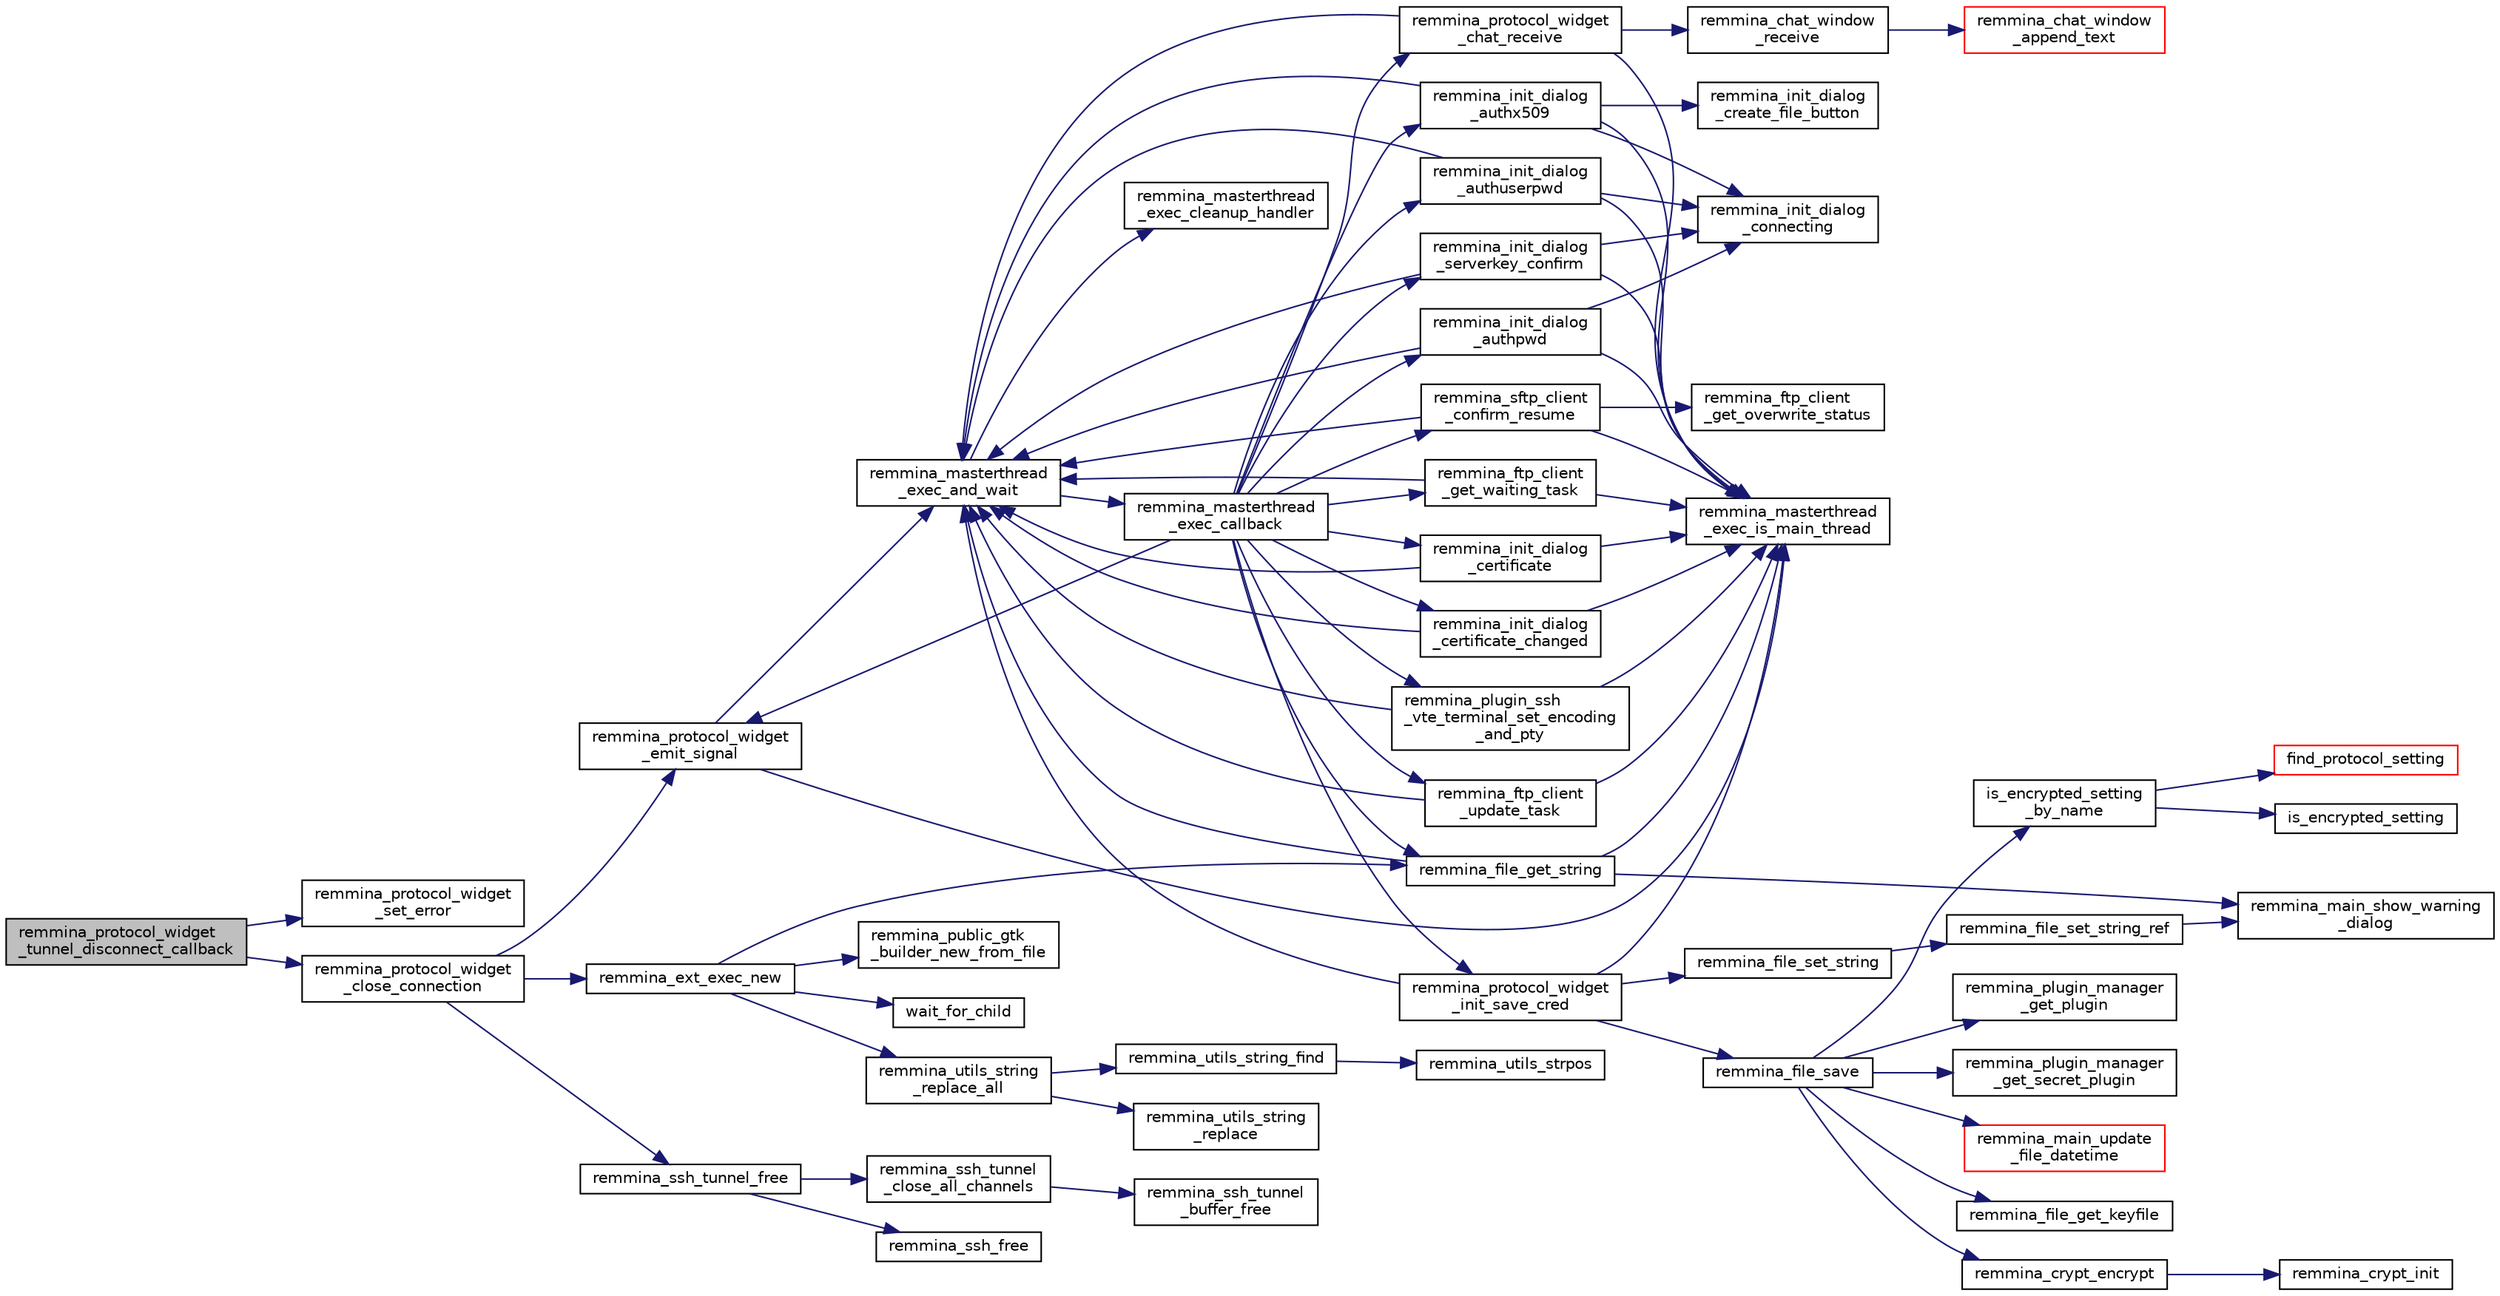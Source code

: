 digraph "remmina_protocol_widget_tunnel_disconnect_callback"
{
  edge [fontname="Helvetica",fontsize="10",labelfontname="Helvetica",labelfontsize="10"];
  node [fontname="Helvetica",fontsize="10",shape=record];
  rankdir="LR";
  Node4548 [label="remmina_protocol_widget\l_tunnel_disconnect_callback",height=0.2,width=0.4,color="black", fillcolor="grey75", style="filled", fontcolor="black"];
  Node4548 -> Node4549 [color="midnightblue",fontsize="10",style="solid",fontname="Helvetica"];
  Node4549 [label="remmina_protocol_widget\l_set_error",height=0.2,width=0.4,color="black", fillcolor="white", style="filled",URL="$remmina__protocol__widget_8c.html#a95088334da86faf9520383629fff48af"];
  Node4548 -> Node4550 [color="midnightblue",fontsize="10",style="solid",fontname="Helvetica"];
  Node4550 [label="remmina_protocol_widget\l_close_connection",height=0.2,width=0.4,color="black", fillcolor="white", style="filled",URL="$remmina__protocol__widget_8c.html#a326a430fe4d298e3564d9fd5b7945a82"];
  Node4550 -> Node4551 [color="midnightblue",fontsize="10",style="solid",fontname="Helvetica"];
  Node4551 [label="remmina_protocol_widget\l_emit_signal",height=0.2,width=0.4,color="black", fillcolor="white", style="filled",URL="$remmina__protocol__widget_8c.html#ac3e5a7f14aef4adb2e57d35e9c180b3b"];
  Node4551 -> Node4552 [color="midnightblue",fontsize="10",style="solid",fontname="Helvetica"];
  Node4552 [label="remmina_masterthread\l_exec_is_main_thread",height=0.2,width=0.4,color="black", fillcolor="white", style="filled",URL="$remmina__masterthread__exec_8c.html#a3a52e863a3a3da6da6bb5d36c13b7ff4"];
  Node4551 -> Node4553 [color="midnightblue",fontsize="10",style="solid",fontname="Helvetica"];
  Node4553 [label="remmina_masterthread\l_exec_and_wait",height=0.2,width=0.4,color="black", fillcolor="white", style="filled",URL="$remmina__masterthread__exec_8c.html#a14628c2470cac50e87916a70ea05c97d"];
  Node4553 -> Node4554 [color="midnightblue",fontsize="10",style="solid",fontname="Helvetica"];
  Node4554 [label="remmina_masterthread\l_exec_cleanup_handler",height=0.2,width=0.4,color="black", fillcolor="white", style="filled",URL="$remmina__masterthread__exec_8c.html#a94985f15fd0d27c037824ee90b0ecd3c"];
  Node4553 -> Node4555 [color="midnightblue",fontsize="10",style="solid",fontname="Helvetica"];
  Node4555 [label="remmina_masterthread\l_exec_callback",height=0.2,width=0.4,color="black", fillcolor="white", style="filled",URL="$remmina__masterthread__exec_8c.html#ae5c4d736f1856249c255430e010a179f"];
  Node4555 -> Node4556 [color="midnightblue",fontsize="10",style="solid",fontname="Helvetica"];
  Node4556 [label="remmina_protocol_widget\l_init_save_cred",height=0.2,width=0.4,color="black", fillcolor="white", style="filled",URL="$remmina__protocol__widget_8c.html#a7ac09ee83afa8a1a60cadf56b0ec83a6"];
  Node4556 -> Node4552 [color="midnightblue",fontsize="10",style="solid",fontname="Helvetica"];
  Node4556 -> Node4553 [color="midnightblue",fontsize="10",style="solid",fontname="Helvetica"];
  Node4556 -> Node4557 [color="midnightblue",fontsize="10",style="solid",fontname="Helvetica"];
  Node4557 [label="remmina_file_set_string",height=0.2,width=0.4,color="black", fillcolor="white", style="filled",URL="$remmina__file_8c.html#a85ca1ca2d0bf9ef29e490c6f4527a954"];
  Node4557 -> Node4558 [color="midnightblue",fontsize="10",style="solid",fontname="Helvetica"];
  Node4558 [label="remmina_file_set_string_ref",height=0.2,width=0.4,color="black", fillcolor="white", style="filled",URL="$remmina__file_8c.html#a74951c1067a1a5e1341f5e1c1206dec6"];
  Node4558 -> Node4559 [color="midnightblue",fontsize="10",style="solid",fontname="Helvetica"];
  Node4559 [label="remmina_main_show_warning\l_dialog",height=0.2,width=0.4,color="black", fillcolor="white", style="filled",URL="$remmina__main_8c.html#ad99b9c0bf2fa8c166a8b4a09e06ffdf7"];
  Node4556 -> Node4560 [color="midnightblue",fontsize="10",style="solid",fontname="Helvetica"];
  Node4560 [label="remmina_file_save",height=0.2,width=0.4,color="black", fillcolor="white", style="filled",URL="$remmina__file_8c.html#a8c893a5deec9bc446bd89cc9973416c7"];
  Node4560 -> Node4561 [color="midnightblue",fontsize="10",style="solid",fontname="Helvetica"];
  Node4561 [label="remmina_file_get_keyfile",height=0.2,width=0.4,color="black", fillcolor="white", style="filled",URL="$remmina__file_8c.html#a89ec355adbf6e03ad16d7faf810af46f"];
  Node4560 -> Node4562 [color="midnightblue",fontsize="10",style="solid",fontname="Helvetica"];
  Node4562 [label="remmina_plugin_manager\l_get_plugin",height=0.2,width=0.4,color="black", fillcolor="white", style="filled",URL="$remmina__plugin__manager_8c.html#a3872c8656a8a3d5147bcc603471c1932"];
  Node4560 -> Node4563 [color="midnightblue",fontsize="10",style="solid",fontname="Helvetica"];
  Node4563 [label="remmina_plugin_manager\l_get_secret_plugin",height=0.2,width=0.4,color="black", fillcolor="white", style="filled",URL="$remmina__plugin__manager_8c.html#ad380a98f6624aa8c830015c8b428b7b4"];
  Node4560 -> Node4564 [color="midnightblue",fontsize="10",style="solid",fontname="Helvetica"];
  Node4564 [label="is_encrypted_setting\l_by_name",height=0.2,width=0.4,color="black", fillcolor="white", style="filled",URL="$remmina__file_8c.html#a72580559fa04082418a993fec4c77281"];
  Node4564 -> Node4565 [color="midnightblue",fontsize="10",style="solid",fontname="Helvetica"];
  Node4565 [label="find_protocol_setting",height=0.2,width=0.4,color="red", fillcolor="white", style="filled",URL="$remmina__file_8c.html#acc88ee6f5ba73bf9c3b05ab9368c952f"];
  Node4564 -> Node4567 [color="midnightblue",fontsize="10",style="solid",fontname="Helvetica"];
  Node4567 [label="is_encrypted_setting",height=0.2,width=0.4,color="black", fillcolor="white", style="filled",URL="$remmina__file_8c.html#a29920ae737817d3f6c673bacbbf11ca1"];
  Node4560 -> Node4568 [color="midnightblue",fontsize="10",style="solid",fontname="Helvetica"];
  Node4568 [label="remmina_crypt_encrypt",height=0.2,width=0.4,color="black", fillcolor="white", style="filled",URL="$remmina__crypt_8c.html#aa02cf0fed3eb68d6a89815c3ba3bf7b1"];
  Node4568 -> Node4569 [color="midnightblue",fontsize="10",style="solid",fontname="Helvetica"];
  Node4569 [label="remmina_crypt_init",height=0.2,width=0.4,color="black", fillcolor="white", style="filled",URL="$remmina__crypt_8c.html#ae097c169aefdd5d83a57fc1bde511171"];
  Node4560 -> Node4570 [color="midnightblue",fontsize="10",style="solid",fontname="Helvetica"];
  Node4570 [label="remmina_main_update\l_file_datetime",height=0.2,width=0.4,color="red", fillcolor="white", style="filled",URL="$remmina__main_8c.html#a5ae0372dafe41f96a09097c07d1b270a"];
  Node4555 -> Node4604 [color="midnightblue",fontsize="10",style="solid",fontname="Helvetica"];
  Node4604 [label="remmina_protocol_widget\l_chat_receive",height=0.2,width=0.4,color="black", fillcolor="white", style="filled",URL="$remmina__protocol__widget_8c.html#ae2522242b3f39ee84ee8cf75170de0c0"];
  Node4604 -> Node4552 [color="midnightblue",fontsize="10",style="solid",fontname="Helvetica"];
  Node4604 -> Node4553 [color="midnightblue",fontsize="10",style="solid",fontname="Helvetica"];
  Node4604 -> Node4605 [color="midnightblue",fontsize="10",style="solid",fontname="Helvetica"];
  Node4605 [label="remmina_chat_window\l_receive",height=0.2,width=0.4,color="black", fillcolor="white", style="filled",URL="$remmina__chat__window_8c.html#a45724aed5474dd741563ffbf89237022"];
  Node4605 -> Node4606 [color="midnightblue",fontsize="10",style="solid",fontname="Helvetica"];
  Node4606 [label="remmina_chat_window\l_append_text",height=0.2,width=0.4,color="red", fillcolor="white", style="filled",URL="$remmina__chat__window_8c.html#adfffc86df4856aabe2593de07742985f"];
  Node4555 -> Node4584 [color="midnightblue",fontsize="10",style="solid",fontname="Helvetica"];
  Node4584 [label="remmina_file_get_string",height=0.2,width=0.4,color="black", fillcolor="white", style="filled",URL="$remmina__file_8c.html#a8eb1b213d9d08c6ad13683ce05f4355e"];
  Node4584 -> Node4552 [color="midnightblue",fontsize="10",style="solid",fontname="Helvetica"];
  Node4584 -> Node4553 [color="midnightblue",fontsize="10",style="solid",fontname="Helvetica"];
  Node4584 -> Node4559 [color="midnightblue",fontsize="10",style="solid",fontname="Helvetica"];
  Node4555 -> Node4608 [color="midnightblue",fontsize="10",style="solid",fontname="Helvetica"];
  Node4608 [label="remmina_init_dialog\l_serverkey_confirm",height=0.2,width=0.4,color="black", fillcolor="white", style="filled",URL="$remmina__init__dialog_8c.html#a11fba22fe5f7f85985e01b499a52e534"];
  Node4608 -> Node4552 [color="midnightblue",fontsize="10",style="solid",fontname="Helvetica"];
  Node4608 -> Node4553 [color="midnightblue",fontsize="10",style="solid",fontname="Helvetica"];
  Node4608 -> Node4609 [color="midnightblue",fontsize="10",style="solid",fontname="Helvetica"];
  Node4609 [label="remmina_init_dialog\l_connecting",height=0.2,width=0.4,color="black", fillcolor="white", style="filled",URL="$remmina__init__dialog_8c.html#a7602c5b714e02a10506977dd983e7446"];
  Node4555 -> Node4610 [color="midnightblue",fontsize="10",style="solid",fontname="Helvetica"];
  Node4610 [label="remmina_init_dialog\l_authpwd",height=0.2,width=0.4,color="black", fillcolor="white", style="filled",URL="$remmina__init__dialog_8c.html#a755fc90b41b65cd6106915ab501433fa"];
  Node4610 -> Node4552 [color="midnightblue",fontsize="10",style="solid",fontname="Helvetica"];
  Node4610 -> Node4553 [color="midnightblue",fontsize="10",style="solid",fontname="Helvetica"];
  Node4610 -> Node4609 [color="midnightblue",fontsize="10",style="solid",fontname="Helvetica"];
  Node4555 -> Node4611 [color="midnightblue",fontsize="10",style="solid",fontname="Helvetica"];
  Node4611 [label="remmina_init_dialog\l_authuserpwd",height=0.2,width=0.4,color="black", fillcolor="white", style="filled",URL="$remmina__init__dialog_8c.html#ad941f2348cd1752fc9d58c263690726c"];
  Node4611 -> Node4552 [color="midnightblue",fontsize="10",style="solid",fontname="Helvetica"];
  Node4611 -> Node4553 [color="midnightblue",fontsize="10",style="solid",fontname="Helvetica"];
  Node4611 -> Node4609 [color="midnightblue",fontsize="10",style="solid",fontname="Helvetica"];
  Node4555 -> Node4612 [color="midnightblue",fontsize="10",style="solid",fontname="Helvetica"];
  Node4612 [label="remmina_init_dialog\l_certificate",height=0.2,width=0.4,color="black", fillcolor="white", style="filled",URL="$remmina__init__dialog_8c.html#abd47233840e1eefc1d511bc4e153b98b"];
  Node4612 -> Node4552 [color="midnightblue",fontsize="10",style="solid",fontname="Helvetica"];
  Node4612 -> Node4553 [color="midnightblue",fontsize="10",style="solid",fontname="Helvetica"];
  Node4555 -> Node4613 [color="midnightblue",fontsize="10",style="solid",fontname="Helvetica"];
  Node4613 [label="remmina_init_dialog\l_certificate_changed",height=0.2,width=0.4,color="black", fillcolor="white", style="filled",URL="$remmina__init__dialog_8c.html#a07e0824fe19e8169d076878aca502fc8"];
  Node4613 -> Node4552 [color="midnightblue",fontsize="10",style="solid",fontname="Helvetica"];
  Node4613 -> Node4553 [color="midnightblue",fontsize="10",style="solid",fontname="Helvetica"];
  Node4555 -> Node4614 [color="midnightblue",fontsize="10",style="solid",fontname="Helvetica"];
  Node4614 [label="remmina_init_dialog\l_authx509",height=0.2,width=0.4,color="black", fillcolor="white", style="filled",URL="$remmina__init__dialog_8c.html#a022dc4f1c87b00dac294837358394ddf"];
  Node4614 -> Node4552 [color="midnightblue",fontsize="10",style="solid",fontname="Helvetica"];
  Node4614 -> Node4553 [color="midnightblue",fontsize="10",style="solid",fontname="Helvetica"];
  Node4614 -> Node4615 [color="midnightblue",fontsize="10",style="solid",fontname="Helvetica"];
  Node4615 [label="remmina_init_dialog\l_create_file_button",height=0.2,width=0.4,color="black", fillcolor="white", style="filled",URL="$remmina__init__dialog_8c.html#ad583daf796f4a3c43dbcce49ebcf240f"];
  Node4614 -> Node4609 [color="midnightblue",fontsize="10",style="solid",fontname="Helvetica"];
  Node4555 -> Node4616 [color="midnightblue",fontsize="10",style="solid",fontname="Helvetica"];
  Node4616 [label="remmina_ftp_client\l_update_task",height=0.2,width=0.4,color="black", fillcolor="white", style="filled",URL="$remmina__ftp__client_8c.html#ad96358f40ab056c91f796ddda886a1dd"];
  Node4616 -> Node4552 [color="midnightblue",fontsize="10",style="solid",fontname="Helvetica"];
  Node4616 -> Node4553 [color="midnightblue",fontsize="10",style="solid",fontname="Helvetica"];
  Node4555 -> Node4617 [color="midnightblue",fontsize="10",style="solid",fontname="Helvetica"];
  Node4617 [label="remmina_ftp_client\l_get_waiting_task",height=0.2,width=0.4,color="black", fillcolor="white", style="filled",URL="$remmina__ftp__client_8c.html#a33e4993b60c36eae89a6a0a943d28141"];
  Node4617 -> Node4552 [color="midnightblue",fontsize="10",style="solid",fontname="Helvetica"];
  Node4617 -> Node4553 [color="midnightblue",fontsize="10",style="solid",fontname="Helvetica"];
  Node4555 -> Node4551 [color="midnightblue",fontsize="10",style="solid",fontname="Helvetica"];
  Node4555 -> Node4618 [color="midnightblue",fontsize="10",style="solid",fontname="Helvetica"];
  Node4618 [label="remmina_sftp_client\l_confirm_resume",height=0.2,width=0.4,color="black", fillcolor="white", style="filled",URL="$remmina__sftp__client_8c.html#a138904893cb9c7f6535b8dfc7ba17e33"];
  Node4618 -> Node4619 [color="midnightblue",fontsize="10",style="solid",fontname="Helvetica"];
  Node4619 [label="remmina_ftp_client\l_get_overwrite_status",height=0.2,width=0.4,color="black", fillcolor="white", style="filled",URL="$remmina__ftp__client_8c.html#a20d0575c04eb24553aeba7d0316e7a2e"];
  Node4618 -> Node4552 [color="midnightblue",fontsize="10",style="solid",fontname="Helvetica"];
  Node4618 -> Node4553 [color="midnightblue",fontsize="10",style="solid",fontname="Helvetica"];
  Node4555 -> Node4620 [color="midnightblue",fontsize="10",style="solid",fontname="Helvetica"];
  Node4620 [label="remmina_plugin_ssh\l_vte_terminal_set_encoding\l_and_pty",height=0.2,width=0.4,color="black", fillcolor="white", style="filled",URL="$remmina__ssh__plugin_8c.html#adc8e3776e67abca9ab913bc33172e4ce"];
  Node4620 -> Node4552 [color="midnightblue",fontsize="10",style="solid",fontname="Helvetica"];
  Node4620 -> Node4553 [color="midnightblue",fontsize="10",style="solid",fontname="Helvetica"];
  Node4550 -> Node4621 [color="midnightblue",fontsize="10",style="solid",fontname="Helvetica"];
  Node4621 [label="remmina_ssh_tunnel_free",height=0.2,width=0.4,color="black", fillcolor="white", style="filled",URL="$remmina__ssh_8c.html#a223f8dd7a678bcec2ece40a2d8f7ea06"];
  Node4621 -> Node4622 [color="midnightblue",fontsize="10",style="solid",fontname="Helvetica"];
  Node4622 [label="remmina_ssh_tunnel\l_close_all_channels",height=0.2,width=0.4,color="black", fillcolor="white", style="filled",URL="$remmina__ssh_8c.html#a0a0aff99448b4eec63bf11d7a4bb9ab7"];
  Node4622 -> Node4623 [color="midnightblue",fontsize="10",style="solid",fontname="Helvetica"];
  Node4623 [label="remmina_ssh_tunnel\l_buffer_free",height=0.2,width=0.4,color="black", fillcolor="white", style="filled",URL="$remmina__ssh_8c.html#a2dc66f410992afe4c2b9ad5bda770d6c"];
  Node4621 -> Node4624 [color="midnightblue",fontsize="10",style="solid",fontname="Helvetica"];
  Node4624 [label="remmina_ssh_free",height=0.2,width=0.4,color="black", fillcolor="white", style="filled",URL="$remmina__ssh_8c.html#acdb9f57d2f9b47913715a8d8a0ea0c02"];
  Node4550 -> Node4625 [color="midnightblue",fontsize="10",style="solid",fontname="Helvetica"];
  Node4625 [label="remmina_ext_exec_new",height=0.2,width=0.4,color="black", fillcolor="white", style="filled",URL="$remmina__ext__exec_8c.html#a7c81795162a70d06294fdf935ea210d7"];
  Node4625 -> Node4584 [color="midnightblue",fontsize="10",style="solid",fontname="Helvetica"];
  Node4625 -> Node4626 [color="midnightblue",fontsize="10",style="solid",fontname="Helvetica"];
  Node4626 [label="remmina_utils_string\l_replace_all",height=0.2,width=0.4,color="black", fillcolor="white", style="filled",URL="$remmina__utils_8c.html#ac804e6111e538ee2fa425b8b6fd1fb66",tooltip="Replaces all occurrences of needle in haystack with replace. "];
  Node4626 -> Node4627 [color="midnightblue",fontsize="10",style="solid",fontname="Helvetica"];
  Node4627 [label="remmina_utils_string_find",height=0.2,width=0.4,color="black", fillcolor="white", style="filled",URL="$remmina__utils_8c.html#a75eb5f79df692dfe4db221d03a5fa355"];
  Node4627 -> Node4628 [color="midnightblue",fontsize="10",style="solid",fontname="Helvetica"];
  Node4628 [label="remmina_utils_strpos",height=0.2,width=0.4,color="black", fillcolor="white", style="filled",URL="$remmina__utils_8c.html#ae4318060ee81f8fbd907904892dd71d3"];
  Node4626 -> Node4629 [color="midnightblue",fontsize="10",style="solid",fontname="Helvetica"];
  Node4629 [label="remmina_utils_string\l_replace",height=0.2,width=0.4,color="black", fillcolor="white", style="filled",URL="$remmina__utils_8c.html#aa6859a61aa28f46591750c9afdef66f4"];
  Node4625 -> Node4630 [color="midnightblue",fontsize="10",style="solid",fontname="Helvetica"];
  Node4630 [label="remmina_public_gtk\l_builder_new_from_file",height=0.2,width=0.4,color="black", fillcolor="white", style="filled",URL="$remmina__public_8c.html#a3031598a6e4f67d1519d8e5afba7da41"];
  Node4625 -> Node4631 [color="midnightblue",fontsize="10",style="solid",fontname="Helvetica"];
  Node4631 [label="wait_for_child",height=0.2,width=0.4,color="black", fillcolor="white", style="filled",URL="$remmina__ext__exec_8c.html#aa063217311c67408819a2c1b86ff92dd"];
}
